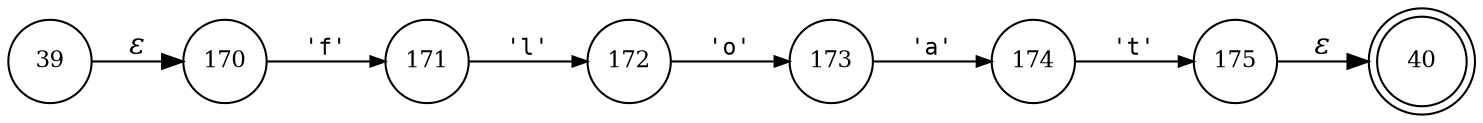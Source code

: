 digraph ATN {
rankdir=LR;
s40[fontsize=11, label="40", shape=doublecircle, fixedsize=true, width=.6];
s39[fontsize=11,label="39", shape=circle, fixedsize=true, width=.55, peripheries=1];
s170[fontsize=11,label="170", shape=circle, fixedsize=true, width=.55, peripheries=1];
s171[fontsize=11,label="171", shape=circle, fixedsize=true, width=.55, peripheries=1];
s172[fontsize=11,label="172", shape=circle, fixedsize=true, width=.55, peripheries=1];
s173[fontsize=11,label="173", shape=circle, fixedsize=true, width=.55, peripheries=1];
s174[fontsize=11,label="174", shape=circle, fixedsize=true, width=.55, peripheries=1];
s175[fontsize=11,label="175", shape=circle, fixedsize=true, width=.55, peripheries=1];
s39 -> s170 [fontname="Times-Italic", label="&epsilon;"];
s170 -> s171 [fontsize=11, fontname="Courier", arrowsize=.7, label = "'f'", arrowhead = normal];
s171 -> s172 [fontsize=11, fontname="Courier", arrowsize=.7, label = "'l'", arrowhead = normal];
s172 -> s173 [fontsize=11, fontname="Courier", arrowsize=.7, label = "'o'", arrowhead = normal];
s173 -> s174 [fontsize=11, fontname="Courier", arrowsize=.7, label = "'a'", arrowhead = normal];
s174 -> s175 [fontsize=11, fontname="Courier", arrowsize=.7, label = "'t'", arrowhead = normal];
s175 -> s40 [fontname="Times-Italic", label="&epsilon;"];
}